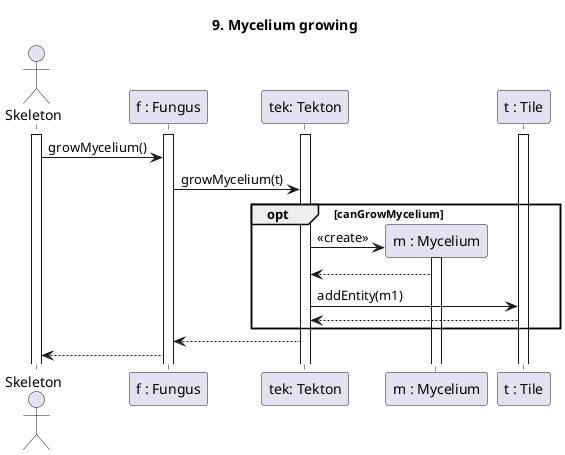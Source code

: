 @startuml 9. Mycelium growing

title 9. Mycelium growing

actor "Skeleton" as Ac
participant "f : Fungus" as F
participant "tek: Tekton" as Tek
participant "m : Mycelium" as M
participant "t : Tile" as T

activate Ac
activate F
activate T
activate Tek

Ac -> F : growMycelium()

F->Tek : growMycelium(t)
opt canGrowMycelium
Tek -> M ** : <<create>>
activate M
M --> Tek
Tek -> T : addEntity(m1)
T-->Tek
end
Tek-->F

F --> Ac

@enduml